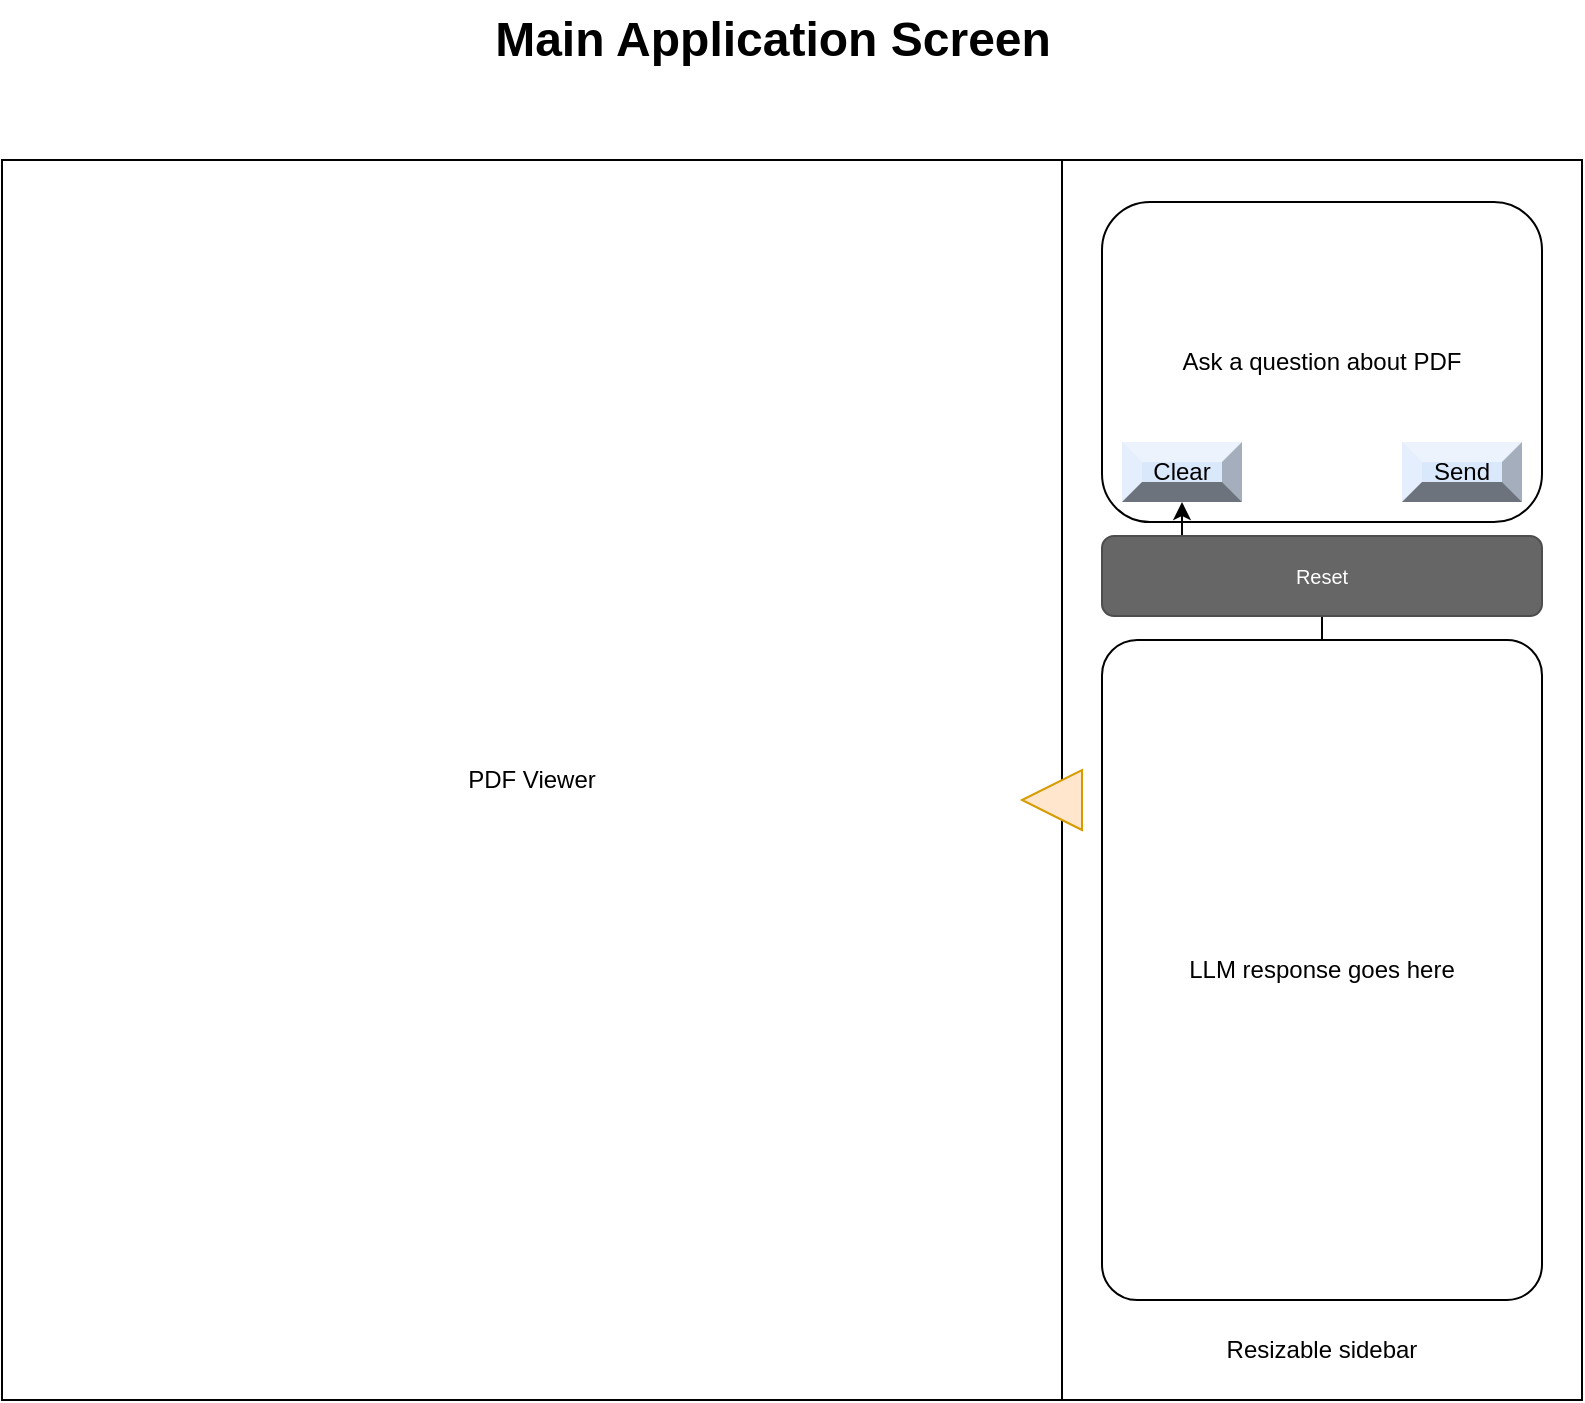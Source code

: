 <mxfile version="26.2.14">
  <diagram name="Page-1" id="Y-y8nMV_wzjHB2zbhsj-">
    <mxGraphModel dx="946" dy="610" grid="1" gridSize="10" guides="1" tooltips="1" connect="1" arrows="1" fold="1" page="1" pageScale="1" pageWidth="850" pageHeight="1100" math="0" shadow="0">
      <root>
        <mxCell id="0" />
        <mxCell id="1" parent="0" />
        <mxCell id="QJWGRvNb380F7AZeIbv6-2" value="PDF Viewer" style="rounded=0;whiteSpace=wrap;html=1;direction=south;" vertex="1" parent="1">
          <mxGeometry x="570" y="120" width="260" height="620" as="geometry" />
        </mxCell>
        <mxCell id="2iqee6Gc0dMgDYeSAd-z-3" value="PDF Viewer" style="rounded=0;whiteSpace=wrap;html=1;direction=south;" parent="1" vertex="1">
          <mxGeometry x="40" y="120" width="530" height="620" as="geometry" />
        </mxCell>
        <mxCell id="2iqee6Gc0dMgDYeSAd-z-4" value="Main Application Screen" style="text;strokeColor=none;fillColor=none;html=1;fontSize=24;fontStyle=1;verticalAlign=middle;align=center;" parent="1" vertex="1">
          <mxGeometry x="260" y="40" width="330" height="40" as="geometry" />
        </mxCell>
        <mxCell id="2iqee6Gc0dMgDYeSAd-z-5" value="Ask a question about PDF" style="rounded=1;whiteSpace=wrap;html=1;" parent="1" vertex="1">
          <mxGeometry x="590" y="141" width="220" height="160" as="geometry" />
        </mxCell>
        <mxCell id="QJWGRvNb380F7AZeIbv6-1" value="" style="edgeStyle=orthogonalEdgeStyle;rounded=0;orthogonalLoop=1;jettySize=auto;html=1;" edge="1" parent="1" source="2iqee6Gc0dMgDYeSAd-z-7" target="2iqee6Gc0dMgDYeSAd-z-10">
          <mxGeometry relative="1" as="geometry" />
        </mxCell>
        <mxCell id="2iqee6Gc0dMgDYeSAd-z-7" value="LLM response goes here" style="rounded=1;whiteSpace=wrap;html=1;arcSize=8;" parent="1" vertex="1">
          <mxGeometry x="590" y="360" width="220" height="330" as="geometry" />
        </mxCell>
        <mxCell id="2iqee6Gc0dMgDYeSAd-z-8" value="Send" style="labelPosition=center;verticalLabelPosition=middle;align=center;html=1;shape=mxgraph.basic.shaded_button;dx=10;fillColor=#dae8fc;strokeColor=#6c8ebf;whiteSpace=wrap;" parent="1" vertex="1">
          <mxGeometry x="740" y="261" width="60" height="30" as="geometry" />
        </mxCell>
        <mxCell id="2iqee6Gc0dMgDYeSAd-z-9" value="Reset" style="rounded=1;html=1;shadow=0;dashed=0;whiteSpace=wrap;fontSize=10;fillColor=#666666;align=center;strokeColor=#4D4D4D;fontColor=#ffffff;" parent="1" vertex="1">
          <mxGeometry x="590" y="308" width="220" height="40" as="geometry" />
        </mxCell>
        <mxCell id="2iqee6Gc0dMgDYeSAd-z-10" value="Clear" style="labelPosition=center;verticalLabelPosition=middle;align=center;html=1;shape=mxgraph.basic.shaded_button;dx=10;fillColor=#dae8fc;strokeColor=#6c8ebf;whiteSpace=wrap;" parent="1" vertex="1">
          <mxGeometry x="600" y="261" width="60" height="30" as="geometry" />
        </mxCell>
        <mxCell id="QJWGRvNb380F7AZeIbv6-3" value="Resizable sidebar" style="text;html=1;align=center;verticalAlign=middle;whiteSpace=wrap;rounded=0;" vertex="1" parent="1">
          <mxGeometry x="640" y="700" width="120" height="30" as="geometry" />
        </mxCell>
        <mxCell id="QJWGRvNb380F7AZeIbv6-4" value="" style="triangle;whiteSpace=wrap;html=1;direction=west;fillColor=#ffe6cc;strokeColor=#d79b00;" vertex="1" parent="1">
          <mxGeometry x="550" y="425" width="30" height="30" as="geometry" />
        </mxCell>
      </root>
    </mxGraphModel>
  </diagram>
</mxfile>

